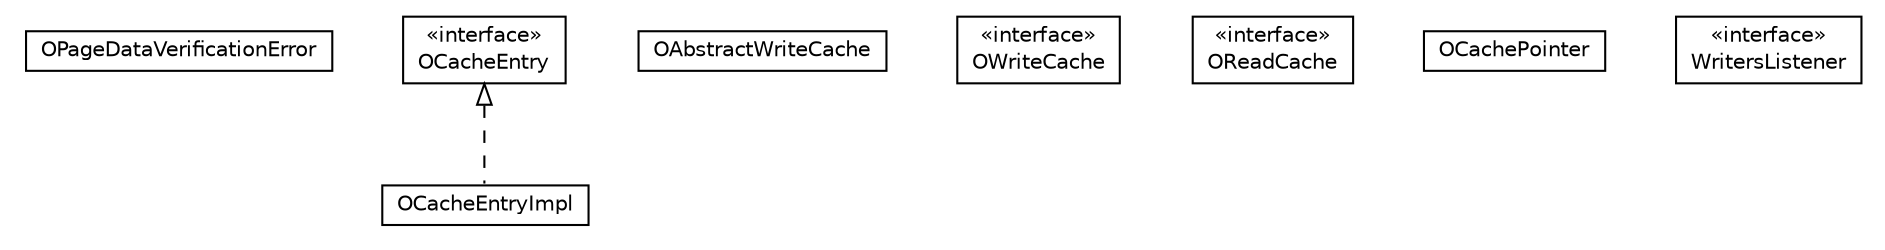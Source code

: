 #!/usr/local/bin/dot
#
# Class diagram 
# Generated by UMLGraph version R5_6-24-gf6e263 (http://www.umlgraph.org/)
#

digraph G {
	edge [fontname="Helvetica",fontsize=10,labelfontname="Helvetica",labelfontsize=10];
	node [fontname="Helvetica",fontsize=10,shape=plaintext];
	nodesep=0.25;
	ranksep=0.5;
	// com.orientechnologies.orient.core.storage.cache.OPageDataVerificationError
	c324352 [label=<<table title="com.orientechnologies.orient.core.storage.cache.OPageDataVerificationError" border="0" cellborder="1" cellspacing="0" cellpadding="2" port="p" href="./OPageDataVerificationError.html">
		<tr><td><table border="0" cellspacing="0" cellpadding="1">
<tr><td align="center" balign="center"> OPageDataVerificationError </td></tr>
		</table></td></tr>
		</table>>, URL="./OPageDataVerificationError.html", fontname="Helvetica", fontcolor="black", fontsize=10.0];
	// com.orientechnologies.orient.core.storage.cache.OCacheEntry
	c324353 [label=<<table title="com.orientechnologies.orient.core.storage.cache.OCacheEntry" border="0" cellborder="1" cellspacing="0" cellpadding="2" port="p" href="./OCacheEntry.html">
		<tr><td><table border="0" cellspacing="0" cellpadding="1">
<tr><td align="center" balign="center"> &#171;interface&#187; </td></tr>
<tr><td align="center" balign="center"> OCacheEntry </td></tr>
		</table></td></tr>
		</table>>, URL="./OCacheEntry.html", fontname="Helvetica", fontcolor="black", fontsize=10.0];
	// com.orientechnologies.orient.core.storage.cache.OCacheEntryImpl
	c324354 [label=<<table title="com.orientechnologies.orient.core.storage.cache.OCacheEntryImpl" border="0" cellborder="1" cellspacing="0" cellpadding="2" port="p" href="./OCacheEntryImpl.html">
		<tr><td><table border="0" cellspacing="0" cellpadding="1">
<tr><td align="center" balign="center"> OCacheEntryImpl </td></tr>
		</table></td></tr>
		</table>>, URL="./OCacheEntryImpl.html", fontname="Helvetica", fontcolor="black", fontsize=10.0];
	// com.orientechnologies.orient.core.storage.cache.OAbstractWriteCache
	c324355 [label=<<table title="com.orientechnologies.orient.core.storage.cache.OAbstractWriteCache" border="0" cellborder="1" cellspacing="0" cellpadding="2" port="p" href="./OAbstractWriteCache.html">
		<tr><td><table border="0" cellspacing="0" cellpadding="1">
<tr><td align="center" balign="center"> OAbstractWriteCache </td></tr>
		</table></td></tr>
		</table>>, URL="./OAbstractWriteCache.html", fontname="Helvetica", fontcolor="black", fontsize=10.0];
	// com.orientechnologies.orient.core.storage.cache.OWriteCache
	c324356 [label=<<table title="com.orientechnologies.orient.core.storage.cache.OWriteCache" border="0" cellborder="1" cellspacing="0" cellpadding="2" port="p" href="./OWriteCache.html">
		<tr><td><table border="0" cellspacing="0" cellpadding="1">
<tr><td align="center" balign="center"> &#171;interface&#187; </td></tr>
<tr><td align="center" balign="center"> OWriteCache </td></tr>
		</table></td></tr>
		</table>>, URL="./OWriteCache.html", fontname="Helvetica", fontcolor="black", fontsize=10.0];
	// com.orientechnologies.orient.core.storage.cache.OReadCache
	c324357 [label=<<table title="com.orientechnologies.orient.core.storage.cache.OReadCache" border="0" cellborder="1" cellspacing="0" cellpadding="2" port="p" href="./OReadCache.html">
		<tr><td><table border="0" cellspacing="0" cellpadding="1">
<tr><td align="center" balign="center"> &#171;interface&#187; </td></tr>
<tr><td align="center" balign="center"> OReadCache </td></tr>
		</table></td></tr>
		</table>>, URL="./OReadCache.html", fontname="Helvetica", fontcolor="black", fontsize=10.0];
	// com.orientechnologies.orient.core.storage.cache.OCachePointer
	c324358 [label=<<table title="com.orientechnologies.orient.core.storage.cache.OCachePointer" border="0" cellborder="1" cellspacing="0" cellpadding="2" port="p" href="./OCachePointer.html">
		<tr><td><table border="0" cellspacing="0" cellpadding="1">
<tr><td align="center" balign="center"> OCachePointer </td></tr>
		</table></td></tr>
		</table>>, URL="./OCachePointer.html", fontname="Helvetica", fontcolor="black", fontsize=10.0];
	// com.orientechnologies.orient.core.storage.cache.OCachePointer.WritersListener
	c324359 [label=<<table title="com.orientechnologies.orient.core.storage.cache.OCachePointer.WritersListener" border="0" cellborder="1" cellspacing="0" cellpadding="2" port="p" href="./OCachePointer.WritersListener.html">
		<tr><td><table border="0" cellspacing="0" cellpadding="1">
<tr><td align="center" balign="center"> &#171;interface&#187; </td></tr>
<tr><td align="center" balign="center"> WritersListener </td></tr>
		</table></td></tr>
		</table>>, URL="./OCachePointer.WritersListener.html", fontname="Helvetica", fontcolor="black", fontsize=10.0];
	//com.orientechnologies.orient.core.storage.cache.OCacheEntryImpl implements com.orientechnologies.orient.core.storage.cache.OCacheEntry
	c324353:p -> c324354:p [dir=back,arrowtail=empty,style=dashed];
}

